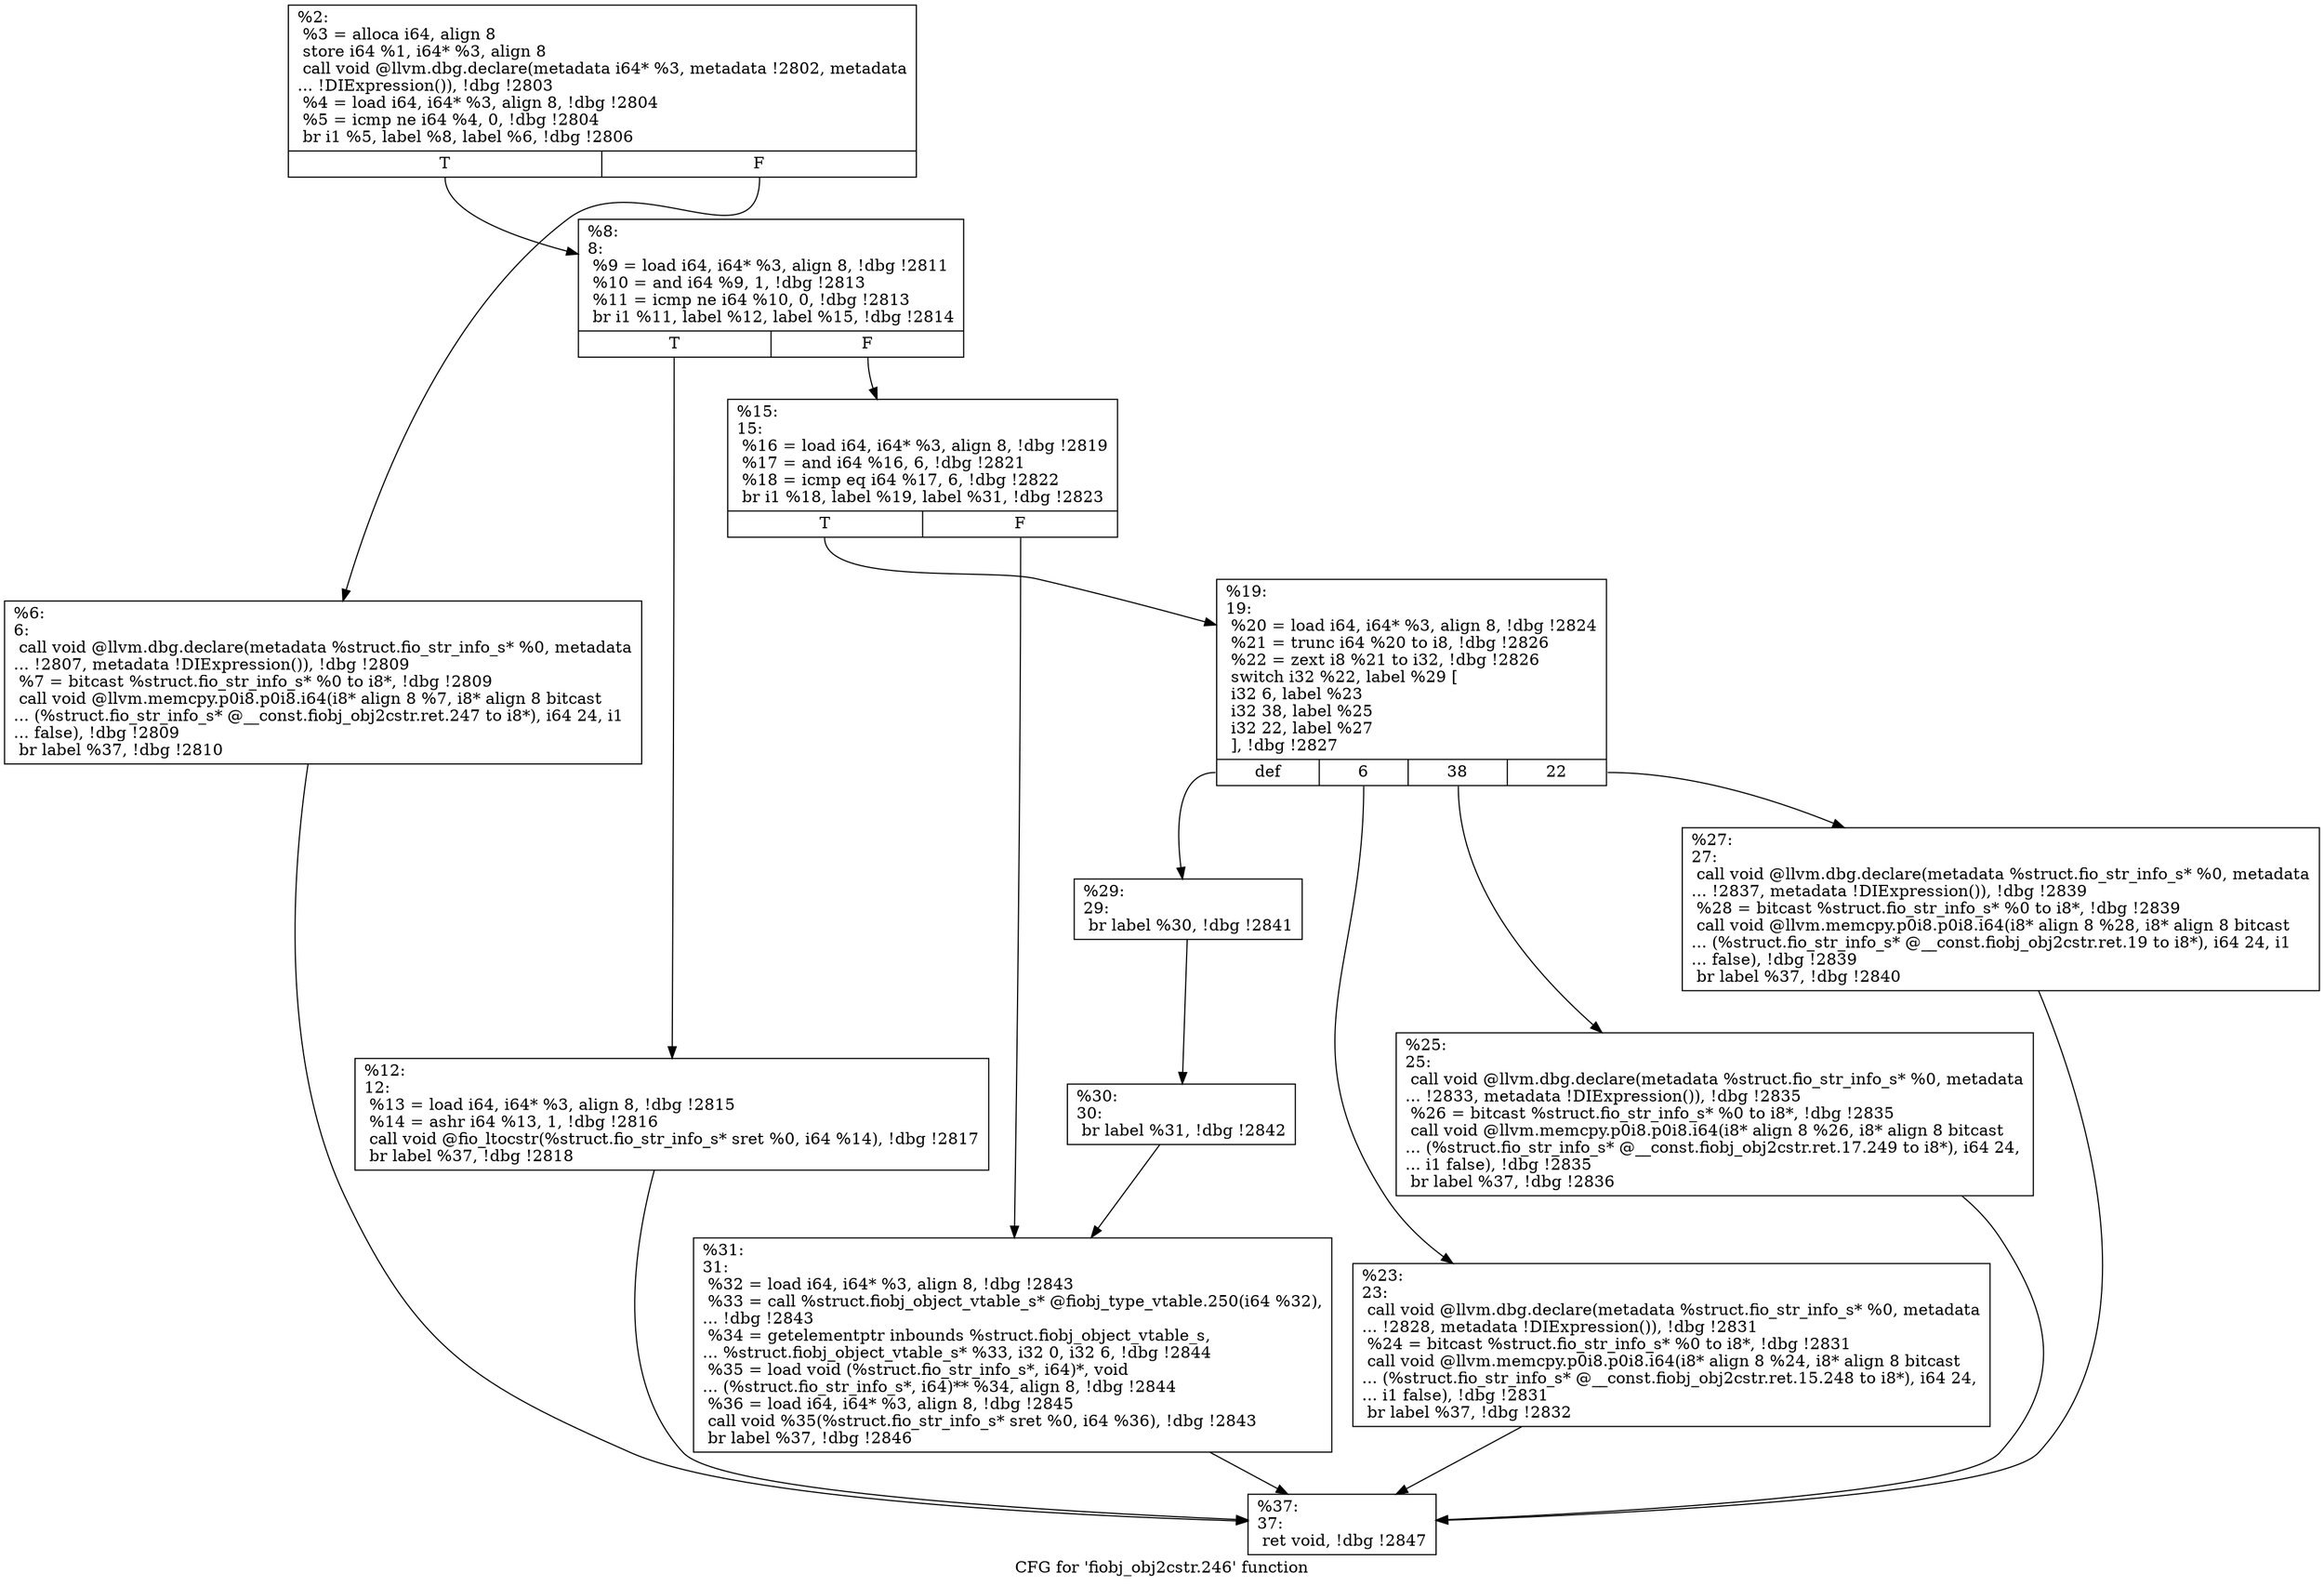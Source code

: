 digraph "CFG for 'fiobj_obj2cstr.246' function" {
	label="CFG for 'fiobj_obj2cstr.246' function";

	Node0x556852095fe0 [shape=record,label="{%2:\l  %3 = alloca i64, align 8\l  store i64 %1, i64* %3, align 8\l  call void @llvm.dbg.declare(metadata i64* %3, metadata !2802, metadata\l... !DIExpression()), !dbg !2803\l  %4 = load i64, i64* %3, align 8, !dbg !2804\l  %5 = icmp ne i64 %4, 0, !dbg !2804\l  br i1 %5, label %8, label %6, !dbg !2806\l|{<s0>T|<s1>F}}"];
	Node0x556852095fe0:s0 -> Node0x5568520a4100;
	Node0x556852095fe0:s1 -> Node0x5568520a1560;
	Node0x5568520a1560 [shape=record,label="{%6:\l6:                                                \l  call void @llvm.dbg.declare(metadata %struct.fio_str_info_s* %0, metadata\l... !2807, metadata !DIExpression()), !dbg !2809\l  %7 = bitcast %struct.fio_str_info_s* %0 to i8*, !dbg !2809\l  call void @llvm.memcpy.p0i8.p0i8.i64(i8* align 8 %7, i8* align 8 bitcast\l... (%struct.fio_str_info_s* @__const.fiobj_obj2cstr.ret.247 to i8*), i64 24, i1\l... false), !dbg !2809\l  br label %37, !dbg !2810\l}"];
	Node0x5568520a1560 -> Node0x5568520a4420;
	Node0x5568520a4100 [shape=record,label="{%8:\l8:                                                \l  %9 = load i64, i64* %3, align 8, !dbg !2811\l  %10 = and i64 %9, 1, !dbg !2813\l  %11 = icmp ne i64 %10, 0, !dbg !2813\l  br i1 %11, label %12, label %15, !dbg !2814\l|{<s0>T|<s1>F}}"];
	Node0x5568520a4100:s0 -> Node0x5568520a4150;
	Node0x5568520a4100:s1 -> Node0x5568520a41a0;
	Node0x5568520a4150 [shape=record,label="{%12:\l12:                                               \l  %13 = load i64, i64* %3, align 8, !dbg !2815\l  %14 = ashr i64 %13, 1, !dbg !2816\l  call void @fio_ltocstr(%struct.fio_str_info_s* sret %0, i64 %14), !dbg !2817\l  br label %37, !dbg !2818\l}"];
	Node0x5568520a4150 -> Node0x5568520a4420;
	Node0x5568520a41a0 [shape=record,label="{%15:\l15:                                               \l  %16 = load i64, i64* %3, align 8, !dbg !2819\l  %17 = and i64 %16, 6, !dbg !2821\l  %18 = icmp eq i64 %17, 6, !dbg !2822\l  br i1 %18, label %19, label %31, !dbg !2823\l|{<s0>T|<s1>F}}"];
	Node0x5568520a41a0:s0 -> Node0x5568520a41f0;
	Node0x5568520a41a0:s1 -> Node0x5568520a43d0;
	Node0x5568520a41f0 [shape=record,label="{%19:\l19:                                               \l  %20 = load i64, i64* %3, align 8, !dbg !2824\l  %21 = trunc i64 %20 to i8, !dbg !2826\l  %22 = zext i8 %21 to i32, !dbg !2826\l  switch i32 %22, label %29 [\l    i32 6, label %23\l    i32 38, label %25\l    i32 22, label %27\l  ], !dbg !2827\l|{<s0>def|<s1>6|<s2>38|<s3>22}}"];
	Node0x5568520a41f0:s0 -> Node0x5568520a4330;
	Node0x5568520a41f0:s1 -> Node0x5568520a4240;
	Node0x5568520a41f0:s2 -> Node0x5568520a4290;
	Node0x5568520a41f0:s3 -> Node0x5568520a42e0;
	Node0x5568520a4240 [shape=record,label="{%23:\l23:                                               \l  call void @llvm.dbg.declare(metadata %struct.fio_str_info_s* %0, metadata\l... !2828, metadata !DIExpression()), !dbg !2831\l  %24 = bitcast %struct.fio_str_info_s* %0 to i8*, !dbg !2831\l  call void @llvm.memcpy.p0i8.p0i8.i64(i8* align 8 %24, i8* align 8 bitcast\l... (%struct.fio_str_info_s* @__const.fiobj_obj2cstr.ret.15.248 to i8*), i64 24,\l... i1 false), !dbg !2831\l  br label %37, !dbg !2832\l}"];
	Node0x5568520a4240 -> Node0x5568520a4420;
	Node0x5568520a4290 [shape=record,label="{%25:\l25:                                               \l  call void @llvm.dbg.declare(metadata %struct.fio_str_info_s* %0, metadata\l... !2833, metadata !DIExpression()), !dbg !2835\l  %26 = bitcast %struct.fio_str_info_s* %0 to i8*, !dbg !2835\l  call void @llvm.memcpy.p0i8.p0i8.i64(i8* align 8 %26, i8* align 8 bitcast\l... (%struct.fio_str_info_s* @__const.fiobj_obj2cstr.ret.17.249 to i8*), i64 24,\l... i1 false), !dbg !2835\l  br label %37, !dbg !2836\l}"];
	Node0x5568520a4290 -> Node0x5568520a4420;
	Node0x5568520a42e0 [shape=record,label="{%27:\l27:                                               \l  call void @llvm.dbg.declare(metadata %struct.fio_str_info_s* %0, metadata\l... !2837, metadata !DIExpression()), !dbg !2839\l  %28 = bitcast %struct.fio_str_info_s* %0 to i8*, !dbg !2839\l  call void @llvm.memcpy.p0i8.p0i8.i64(i8* align 8 %28, i8* align 8 bitcast\l... (%struct.fio_str_info_s* @__const.fiobj_obj2cstr.ret.19 to i8*), i64 24, i1\l... false), !dbg !2839\l  br label %37, !dbg !2840\l}"];
	Node0x5568520a42e0 -> Node0x5568520a4420;
	Node0x5568520a4330 [shape=record,label="{%29:\l29:                                               \l  br label %30, !dbg !2841\l}"];
	Node0x5568520a4330 -> Node0x5568520a4380;
	Node0x5568520a4380 [shape=record,label="{%30:\l30:                                               \l  br label %31, !dbg !2842\l}"];
	Node0x5568520a4380 -> Node0x5568520a43d0;
	Node0x5568520a43d0 [shape=record,label="{%31:\l31:                                               \l  %32 = load i64, i64* %3, align 8, !dbg !2843\l  %33 = call %struct.fiobj_object_vtable_s* @fiobj_type_vtable.250(i64 %32),\l... !dbg !2843\l  %34 = getelementptr inbounds %struct.fiobj_object_vtable_s,\l... %struct.fiobj_object_vtable_s* %33, i32 0, i32 6, !dbg !2844\l  %35 = load void (%struct.fio_str_info_s*, i64)*, void\l... (%struct.fio_str_info_s*, i64)** %34, align 8, !dbg !2844\l  %36 = load i64, i64* %3, align 8, !dbg !2845\l  call void %35(%struct.fio_str_info_s* sret %0, i64 %36), !dbg !2843\l  br label %37, !dbg !2846\l}"];
	Node0x5568520a43d0 -> Node0x5568520a4420;
	Node0x5568520a4420 [shape=record,label="{%37:\l37:                                               \l  ret void, !dbg !2847\l}"];
}
